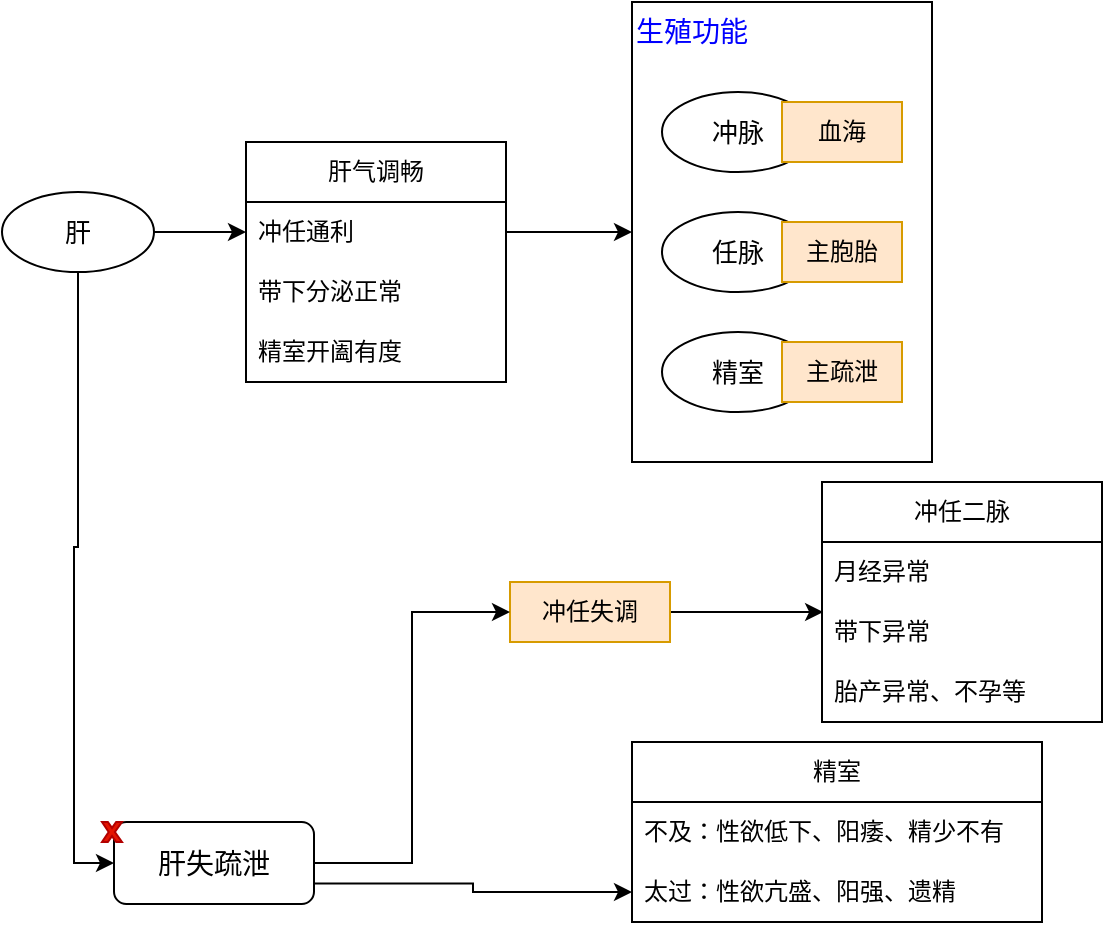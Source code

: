 <mxfile version="22.1.17" type="github">
  <diagram name="第 1 页" id="AgoYypZzx3hxxHUh2Zet">
    <mxGraphModel dx="1050" dy="557" grid="1" gridSize="10" guides="1" tooltips="1" connect="1" arrows="1" fold="1" page="1" pageScale="1" pageWidth="827" pageHeight="1169" math="0" shadow="0">
      <root>
        <mxCell id="0" />
        <mxCell id="1" parent="0" />
        <mxCell id="wE4b-NW_SzXMXIwF-MCA-17" value="" style="rounded=0;whiteSpace=wrap;html=1;" vertex="1" parent="1">
          <mxGeometry x="435" y="70" width="150" height="230" as="geometry" />
        </mxCell>
        <mxCell id="wE4b-NW_SzXMXIwF-MCA-5" value="" style="group" vertex="1" connectable="0" parent="1">
          <mxGeometry x="450" y="115" width="120" height="40" as="geometry" />
        </mxCell>
        <mxCell id="wE4b-NW_SzXMXIwF-MCA-6" value="冲脉" style="ellipse;whiteSpace=wrap;html=1;fontSize=13;" vertex="1" parent="wE4b-NW_SzXMXIwF-MCA-5">
          <mxGeometry width="76" height="40" as="geometry" />
        </mxCell>
        <mxCell id="wE4b-NW_SzXMXIwF-MCA-7" value="" style="endArrow=classic;html=1;rounded=0;exitX=1;exitY=0.5;exitDx=0;exitDy=0;" edge="1" parent="wE4b-NW_SzXMXIwF-MCA-5" source="wE4b-NW_SzXMXIwF-MCA-6" target="wE4b-NW_SzXMXIwF-MCA-8">
          <mxGeometry width="50" height="50" relative="1" as="geometry">
            <mxPoint x="127" y="21" as="sourcePoint" />
            <mxPoint x="272" y="20" as="targetPoint" />
          </mxGeometry>
        </mxCell>
        <mxCell id="wE4b-NW_SzXMXIwF-MCA-8" value="血海" style="text;html=1;strokeColor=#d79b00;fillColor=#ffe6cc;align=center;verticalAlign=middle;whiteSpace=wrap;rounded=0;" vertex="1" parent="wE4b-NW_SzXMXIwF-MCA-5">
          <mxGeometry x="60" y="5" width="60" height="30" as="geometry" />
        </mxCell>
        <mxCell id="wE4b-NW_SzXMXIwF-MCA-9" value="" style="group" vertex="1" connectable="0" parent="1">
          <mxGeometry x="450" y="175" width="120" height="40" as="geometry" />
        </mxCell>
        <mxCell id="wE4b-NW_SzXMXIwF-MCA-10" value="任脉" style="ellipse;whiteSpace=wrap;html=1;fontSize=13;" vertex="1" parent="wE4b-NW_SzXMXIwF-MCA-9">
          <mxGeometry width="76" height="40" as="geometry" />
        </mxCell>
        <mxCell id="wE4b-NW_SzXMXIwF-MCA-11" value="" style="endArrow=classic;html=1;rounded=0;exitX=1;exitY=0.5;exitDx=0;exitDy=0;" edge="1" parent="wE4b-NW_SzXMXIwF-MCA-9" source="wE4b-NW_SzXMXIwF-MCA-10" target="wE4b-NW_SzXMXIwF-MCA-12">
          <mxGeometry width="50" height="50" relative="1" as="geometry">
            <mxPoint x="127" y="21" as="sourcePoint" />
            <mxPoint x="272" y="20" as="targetPoint" />
          </mxGeometry>
        </mxCell>
        <mxCell id="wE4b-NW_SzXMXIwF-MCA-12" value="主胞胎" style="text;html=1;strokeColor=#d79b00;fillColor=#ffe6cc;align=center;verticalAlign=middle;whiteSpace=wrap;rounded=0;" vertex="1" parent="wE4b-NW_SzXMXIwF-MCA-9">
          <mxGeometry x="60" y="5" width="60" height="30" as="geometry" />
        </mxCell>
        <mxCell id="wE4b-NW_SzXMXIwF-MCA-13" value="" style="group" vertex="1" connectable="0" parent="1">
          <mxGeometry x="450" y="235" width="120" height="40" as="geometry" />
        </mxCell>
        <mxCell id="wE4b-NW_SzXMXIwF-MCA-14" value="精室" style="ellipse;whiteSpace=wrap;html=1;fontSize=13;" vertex="1" parent="wE4b-NW_SzXMXIwF-MCA-13">
          <mxGeometry width="76" height="40" as="geometry" />
        </mxCell>
        <mxCell id="wE4b-NW_SzXMXIwF-MCA-15" value="" style="endArrow=classic;html=1;rounded=0;exitX=1;exitY=0.5;exitDx=0;exitDy=0;" edge="1" parent="wE4b-NW_SzXMXIwF-MCA-13" source="wE4b-NW_SzXMXIwF-MCA-14" target="wE4b-NW_SzXMXIwF-MCA-16">
          <mxGeometry width="50" height="50" relative="1" as="geometry">
            <mxPoint x="127" y="21" as="sourcePoint" />
            <mxPoint x="272" y="20" as="targetPoint" />
          </mxGeometry>
        </mxCell>
        <mxCell id="wE4b-NW_SzXMXIwF-MCA-16" value="主疏泄" style="text;html=1;strokeColor=#d79b00;fillColor=#ffe6cc;align=center;verticalAlign=middle;whiteSpace=wrap;rounded=0;" vertex="1" parent="wE4b-NW_SzXMXIwF-MCA-13">
          <mxGeometry x="60" y="5" width="60" height="30" as="geometry" />
        </mxCell>
        <mxCell id="wE4b-NW_SzXMXIwF-MCA-18" value="生殖功能" style="text;html=1;strokeColor=none;fillColor=none;align=center;verticalAlign=middle;whiteSpace=wrap;rounded=0;fontSize=14;fontColor=#0000FF;" vertex="1" parent="1">
          <mxGeometry x="435" y="70" width="60" height="30" as="geometry" />
        </mxCell>
        <mxCell id="wE4b-NW_SzXMXIwF-MCA-3" value="" style="endArrow=classic;html=1;rounded=0;exitX=1;exitY=0.5;exitDx=0;exitDy=0;entryX=0;entryY=0.5;entryDx=0;entryDy=0;" edge="1" parent="1" source="wE4b-NW_SzXMXIwF-MCA-2" target="wE4b-NW_SzXMXIwF-MCA-21">
          <mxGeometry width="50" height="50" relative="1" as="geometry">
            <mxPoint x="247" y="181" as="sourcePoint" />
            <mxPoint x="180" y="180" as="targetPoint" />
          </mxGeometry>
        </mxCell>
        <mxCell id="wE4b-NW_SzXMXIwF-MCA-37" style="edgeStyle=orthogonalEdgeStyle;rounded=0;orthogonalLoop=1;jettySize=auto;html=1;exitX=0.5;exitY=1;exitDx=0;exitDy=0;entryX=0;entryY=0.5;entryDx=0;entryDy=0;" edge="1" parent="1" source="wE4b-NW_SzXMXIwF-MCA-2" target="wE4b-NW_SzXMXIwF-MCA-33">
          <mxGeometry relative="1" as="geometry" />
        </mxCell>
        <mxCell id="wE4b-NW_SzXMXIwF-MCA-2" value="肝" style="ellipse;whiteSpace=wrap;html=1;fontSize=13;" vertex="1" parent="1">
          <mxGeometry x="120" y="165" width="76" height="40" as="geometry" />
        </mxCell>
        <mxCell id="wE4b-NW_SzXMXIwF-MCA-20" value="肝气调畅" style="swimlane;fontStyle=0;childLayout=stackLayout;horizontal=1;startSize=30;horizontalStack=0;resizeParent=1;resizeParentMax=0;resizeLast=0;collapsible=1;marginBottom=0;whiteSpace=wrap;html=1;" vertex="1" parent="1">
          <mxGeometry x="242" y="140" width="130" height="120" as="geometry" />
        </mxCell>
        <mxCell id="wE4b-NW_SzXMXIwF-MCA-21" value="冲任通利" style="text;strokeColor=none;fillColor=none;align=left;verticalAlign=middle;spacingLeft=4;spacingRight=4;overflow=hidden;points=[[0,0.5],[1,0.5]];portConstraint=eastwest;rotatable=0;whiteSpace=wrap;html=1;" vertex="1" parent="wE4b-NW_SzXMXIwF-MCA-20">
          <mxGeometry y="30" width="130" height="30" as="geometry" />
        </mxCell>
        <mxCell id="wE4b-NW_SzXMXIwF-MCA-22" value="带下分泌正常" style="text;strokeColor=none;fillColor=none;align=left;verticalAlign=middle;spacingLeft=4;spacingRight=4;overflow=hidden;points=[[0,0.5],[1,0.5]];portConstraint=eastwest;rotatable=0;whiteSpace=wrap;html=1;" vertex="1" parent="wE4b-NW_SzXMXIwF-MCA-20">
          <mxGeometry y="60" width="130" height="30" as="geometry" />
        </mxCell>
        <mxCell id="wE4b-NW_SzXMXIwF-MCA-23" value="精室开阖有度" style="text;strokeColor=none;fillColor=none;align=left;verticalAlign=middle;spacingLeft=4;spacingRight=4;overflow=hidden;points=[[0,0.5],[1,0.5]];portConstraint=eastwest;rotatable=0;whiteSpace=wrap;html=1;" vertex="1" parent="wE4b-NW_SzXMXIwF-MCA-20">
          <mxGeometry y="90" width="130" height="30" as="geometry" />
        </mxCell>
        <mxCell id="wE4b-NW_SzXMXIwF-MCA-24" style="edgeStyle=orthogonalEdgeStyle;rounded=0;orthogonalLoop=1;jettySize=auto;html=1;exitX=1;exitY=0.5;exitDx=0;exitDy=0;" edge="1" parent="1" source="wE4b-NW_SzXMXIwF-MCA-21" target="wE4b-NW_SzXMXIwF-MCA-17">
          <mxGeometry relative="1" as="geometry" />
        </mxCell>
        <mxCell id="wE4b-NW_SzXMXIwF-MCA-25" value="冲任二脉" style="swimlane;fontStyle=0;childLayout=stackLayout;horizontal=1;startSize=30;horizontalStack=0;resizeParent=1;resizeParentMax=0;resizeLast=0;collapsible=1;marginBottom=0;whiteSpace=wrap;html=1;" vertex="1" parent="1">
          <mxGeometry x="530" y="310" width="140" height="120" as="geometry" />
        </mxCell>
        <mxCell id="wE4b-NW_SzXMXIwF-MCA-26" value="月经异常" style="text;strokeColor=none;fillColor=none;align=left;verticalAlign=middle;spacingLeft=4;spacingRight=4;overflow=hidden;points=[[0,0.5],[1,0.5]];portConstraint=eastwest;rotatable=0;whiteSpace=wrap;html=1;" vertex="1" parent="wE4b-NW_SzXMXIwF-MCA-25">
          <mxGeometry y="30" width="140" height="30" as="geometry" />
        </mxCell>
        <mxCell id="wE4b-NW_SzXMXIwF-MCA-27" value="带下异常" style="text;strokeColor=none;fillColor=none;align=left;verticalAlign=middle;spacingLeft=4;spacingRight=4;overflow=hidden;points=[[0,0.5],[1,0.5]];portConstraint=eastwest;rotatable=0;whiteSpace=wrap;html=1;" vertex="1" parent="wE4b-NW_SzXMXIwF-MCA-25">
          <mxGeometry y="60" width="140" height="30" as="geometry" />
        </mxCell>
        <mxCell id="wE4b-NW_SzXMXIwF-MCA-28" value="胎产异常、不孕等" style="text;strokeColor=none;fillColor=none;align=left;verticalAlign=middle;spacingLeft=4;spacingRight=4;overflow=hidden;points=[[0,0.5],[1,0.5]];portConstraint=eastwest;rotatable=0;whiteSpace=wrap;html=1;" vertex="1" parent="wE4b-NW_SzXMXIwF-MCA-25">
          <mxGeometry y="90" width="140" height="30" as="geometry" />
        </mxCell>
        <mxCell id="wE4b-NW_SzXMXIwF-MCA-32" value="" style="group" vertex="1" connectable="0" parent="1">
          <mxGeometry x="170" y="480" width="180" height="41" as="geometry" />
        </mxCell>
        <mxCell id="wE4b-NW_SzXMXIwF-MCA-33" value="肝失疏泄" style="rounded=1;whiteSpace=wrap;html=1;fontSize=14;" vertex="1" parent="wE4b-NW_SzXMXIwF-MCA-32">
          <mxGeometry x="6" width="100" height="41" as="geometry" />
        </mxCell>
        <mxCell id="wE4b-NW_SzXMXIwF-MCA-34" value="" style="verticalLabelPosition=bottom;verticalAlign=top;html=1;shape=mxgraph.basic.x;fillColor=#e51400;strokeColor=#B20000;fontColor=#ffffff;" vertex="1" parent="wE4b-NW_SzXMXIwF-MCA-32">
          <mxGeometry width="10" height="10" as="geometry" />
        </mxCell>
        <mxCell id="wE4b-NW_SzXMXIwF-MCA-36" style="edgeStyle=orthogonalEdgeStyle;rounded=0;orthogonalLoop=1;jettySize=auto;html=1;entryX=0.004;entryY=0.167;entryDx=0;entryDy=0;entryPerimeter=0;" edge="1" parent="1" source="wE4b-NW_SzXMXIwF-MCA-35" target="wE4b-NW_SzXMXIwF-MCA-27">
          <mxGeometry relative="1" as="geometry" />
        </mxCell>
        <mxCell id="wE4b-NW_SzXMXIwF-MCA-38" value="精室" style="swimlane;fontStyle=0;childLayout=stackLayout;horizontal=1;startSize=30;horizontalStack=0;resizeParent=1;resizeParentMax=0;resizeLast=0;collapsible=1;marginBottom=0;whiteSpace=wrap;html=1;" vertex="1" parent="1">
          <mxGeometry x="435" y="440" width="205" height="90" as="geometry" />
        </mxCell>
        <mxCell id="wE4b-NW_SzXMXIwF-MCA-39" value="不及：性欲低下、阳痿、精少不有" style="text;strokeColor=none;fillColor=none;align=left;verticalAlign=middle;spacingLeft=4;spacingRight=4;overflow=hidden;points=[[0,0.5],[1,0.5]];portConstraint=eastwest;rotatable=0;whiteSpace=wrap;html=1;" vertex="1" parent="wE4b-NW_SzXMXIwF-MCA-38">
          <mxGeometry y="30" width="205" height="30" as="geometry" />
        </mxCell>
        <mxCell id="wE4b-NW_SzXMXIwF-MCA-40" value="太过：性欲亢盛、阳强、遗精" style="text;strokeColor=none;fillColor=none;align=left;verticalAlign=middle;spacingLeft=4;spacingRight=4;overflow=hidden;points=[[0,0.5],[1,0.5]];portConstraint=eastwest;rotatable=0;whiteSpace=wrap;html=1;" vertex="1" parent="wE4b-NW_SzXMXIwF-MCA-38">
          <mxGeometry y="60" width="205" height="30" as="geometry" />
        </mxCell>
        <mxCell id="wE4b-NW_SzXMXIwF-MCA-35" value="冲任失调" style="text;html=1;strokeColor=#d79b00;fillColor=#ffe6cc;align=center;verticalAlign=middle;whiteSpace=wrap;rounded=0;" vertex="1" parent="1">
          <mxGeometry x="374" y="360" width="80" height="30" as="geometry" />
        </mxCell>
        <mxCell id="wE4b-NW_SzXMXIwF-MCA-42" style="edgeStyle=orthogonalEdgeStyle;rounded=0;orthogonalLoop=1;jettySize=auto;html=1;exitX=1;exitY=0.5;exitDx=0;exitDy=0;entryX=0;entryY=0.5;entryDx=0;entryDy=0;" edge="1" parent="1" source="wE4b-NW_SzXMXIwF-MCA-33" target="wE4b-NW_SzXMXIwF-MCA-35">
          <mxGeometry relative="1" as="geometry">
            <mxPoint x="360" y="420" as="targetPoint" />
          </mxGeometry>
        </mxCell>
        <mxCell id="wE4b-NW_SzXMXIwF-MCA-43" style="edgeStyle=orthogonalEdgeStyle;rounded=0;orthogonalLoop=1;jettySize=auto;html=1;exitX=1;exitY=0.75;exitDx=0;exitDy=0;entryX=0;entryY=0.5;entryDx=0;entryDy=0;" edge="1" parent="1" source="wE4b-NW_SzXMXIwF-MCA-33" target="wE4b-NW_SzXMXIwF-MCA-40">
          <mxGeometry relative="1" as="geometry" />
        </mxCell>
      </root>
    </mxGraphModel>
  </diagram>
</mxfile>
